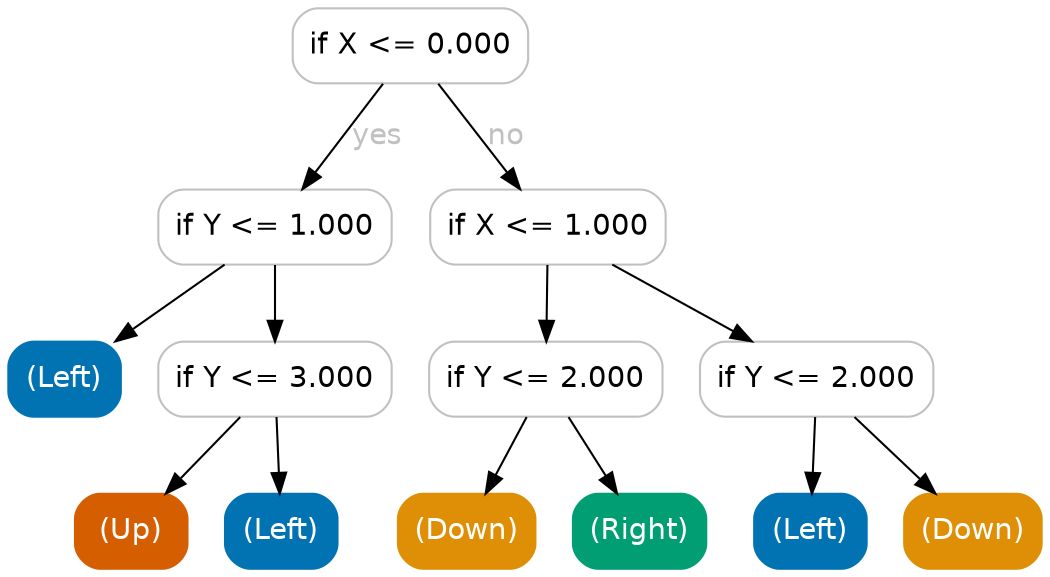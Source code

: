 digraph Tree {
	graph [bb="0,0,496,269"];
	node [color=gray,
		fillcolor=white,
		fontname=helvetica,
		label="\N",
		shape=box,
		style="filled, rounded"
	];
	edge [fontname=helvetica];
	0	[height=0.5,
		label="if X <= 0.000",
		pos="193,251",
		width=1.5694];
	1	[height=0.5,
		label="if Y <= 1.000",
		pos="128,164",
		width=1.5556];
	0 -> 1	[fontcolor=gray,
		label=yes,
		lp="177.5,207.5",
		pos="e,141.13,182.18 179.85,232.8 170.51,220.59 157.82,203.99 147.33,190.28"];
	6	[height=0.5,
		label="if X <= 1.000",
		pos="259,164",
		width=1.5694];
	0 -> 6	[fontcolor=gray,
		label=no,
		lp="239,207.5",
		pos="e,245.66,182.18 206.36,232.8 215.84,220.59 228.72,203.99 239.37,190.28"];
	2	[color="#0173b2",
		fillcolor="#0173b2",
		fontcolor=white,
		height=0.5,
		label="(Left)",
		pos="27,91",
		width=0.75];
	1 -> 2	[fontcolor=gray,
		pos="e,51.345,109.11 103.81,145.99 90.663,136.75 74.217,125.19 59.92,115.14"];
	3	[height=0.5,
		label="if Y <= 3.000",
		pos="128,91",
		width=1.5556];
	1 -> 3	[fontcolor=gray,
		pos="e,128,109.03 128,145.81 128,137.79 128,128.05 128,119.07"];
	4	[color="#d55e00",
		fillcolor="#d55e00",
		fontcolor=white,
		height=0.5,
		label="(Up)",
		pos="59,18",
		width=0.75];
	3 -> 4	[fontcolor=gray,
		pos="e,75.549,36.029 111.3,72.813 102.74,64.005 92.164,53.125 82.769,43.458"];
	5	[color="#0173b2",
		fillcolor="#0173b2",
		fontcolor=white,
		height=0.5,
		label="(Left)",
		pos="131,18",
		width=0.75];
	3 -> 5	[fontcolor=gray,
		pos="e,130.28,36.029 128.73,72.813 129.07,64.789 129.48,55.047 129.86,46.069"];
	7	[height=0.5,
		label="if Y <= 2.000",
		pos="258,91",
		width=1.5556];
	6 -> 7	[fontcolor=gray,
		pos="e,258.24,109.03 258.76,145.81 258.64,137.79 258.51,128.05 258.38,119.07"];
	10	[height=0.5,
		label="if Y <= 2.000",
		pos="388,91",
		width=1.5556];
	6 -> 10	[fontcolor=gray,
		pos="e,356.91,109.11 289.9,145.99 307.32,136.4 329.28,124.32 348.01,114.01"];
	8	[color="#de8f05",
		fillcolor="#de8f05",
		fontcolor=white,
		height=0.5,
		label="(Down)",
		pos="220,18",
		width=0.91667];
	7 -> 8	[fontcolor=gray,
		pos="e,229.11,36.029 248.8,72.813 244.32,64.441 238.84,54.197 233.86,44.903"];
	9	[color="#029e73",
		fillcolor="#029e73",
		fontcolor=white,
		height=0.5,
		label="(Right)",
		pos="303,18",
		width=0.88889];
	7 -> 9	[fontcolor=gray,
		pos="e,292.21,36.029 268.89,72.813 274.25,64.353 280.83,53.984 286.77,44.612"];
	11	[color="#0173b2",
		fillcolor="#0173b2",
		fontcolor=white,
		height=0.5,
		label="(Left)",
		pos="385,18",
		width=0.75];
	10 -> 11	[fontcolor=gray,
		pos="e,385.72,36.029 387.27,72.813 386.93,64.789 386.52,55.047 386.14,46.069"];
	12	[color="#de8f05",
		fillcolor="#de8f05",
		fontcolor=white,
		height=0.5,
		label="(Down)",
		pos="463,18",
		width=0.91667];
	10 -> 12	[fontcolor=gray,
		pos="e,445.01,36.029 406.16,72.813 415.55,63.917 427.18,52.909 437.47,43.172"];
}
